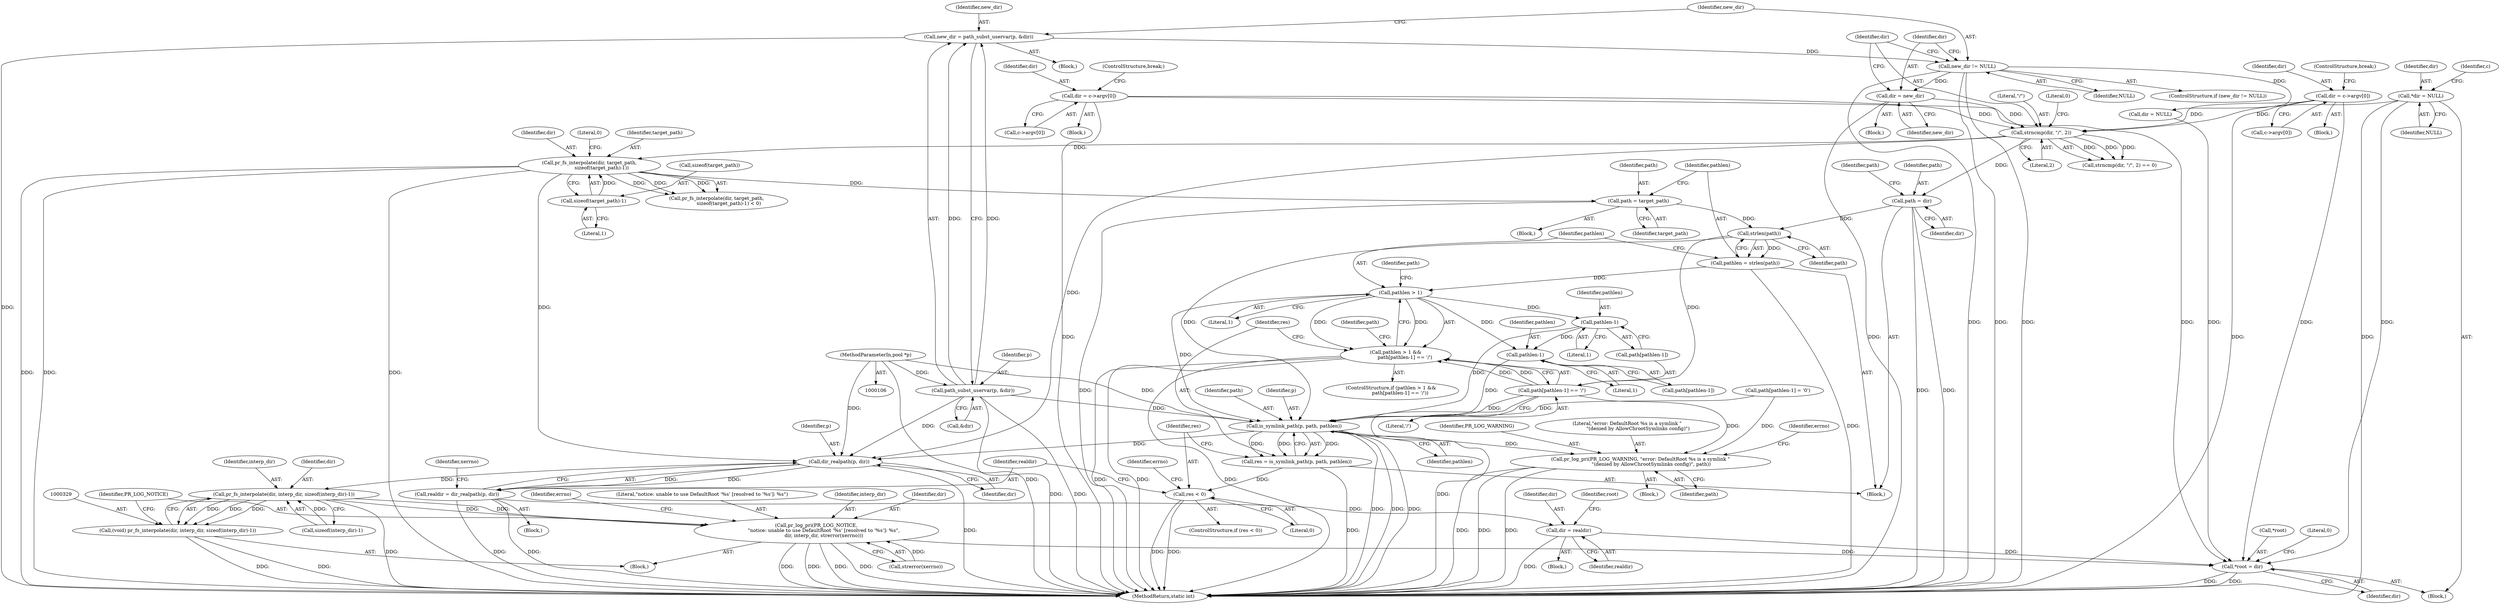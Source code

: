 digraph "0_proftpd_ecff21e0d0e84f35c299ef91d7fda088e516d4ed@API" {
"1000257" [label="(Call,strlen(path))"];
"1000252" [label="(Call,path = target_path)"];
"1000240" [label="(Call,pr_fs_interpolate(dir, target_path,\n                sizeof(target_path)-1))"];
"1000199" [label="(Call,strncmp(dir, \"/\", 2))"];
"1000116" [label="(Call,*dir = NULL)"];
"1000140" [label="(Call,dir = c->argv[0])"];
"1000194" [label="(Call,dir = new_dir)"];
"1000190" [label="(Call,new_dir != NULL)"];
"1000183" [label="(Call,new_dir = path_subst_uservar(p, &dir))"];
"1000185" [label="(Call,path_subst_uservar(p, &dir))"];
"1000107" [label="(MethodParameterIn,pool *p)"];
"1000161" [label="(Call,dir = c->argv[0])"];
"1000243" [label="(Call,sizeof(target_path)-1)"];
"1000223" [label="(Call,path = dir)"];
"1000255" [label="(Call,pathlen = strlen(path))"];
"1000261" [label="(Call,pathlen > 1)"];
"1000260" [label="(Call,pathlen > 1 &&\n            path[pathlen-1] == '/')"];
"1000267" [label="(Call,pathlen-1)"];
"1000275" [label="(Call,pathlen-1)"];
"1000281" [label="(Call,is_symlink_path(p, path, pathlen))"];
"1000279" [label="(Call,res = is_symlink_path(p, path, pathlen))"];
"1000286" [label="(Call,res < 0)"];
"1000295" [label="(Call,pr_log_pri(PR_LOG_WARNING, \"error: DefaultRoot %s is a symlink \"\n              \"(denied by AllowChrootSymlinks config)\", path))"];
"1000308" [label="(Call,dir_realpath(p, dir))"];
"1000306" [label="(Call,realdir = dir_realpath(p, dir))"];
"1000317" [label="(Call,dir = realdir)"];
"1000347" [label="(Call,*root = dir)"];
"1000330" [label="(Call,pr_fs_interpolate(dir, interp_dir, sizeof(interp_dir)-1))"];
"1000328" [label="(Call,(void) pr_fs_interpolate(dir, interp_dir, sizeof(interp_dir)-1))"];
"1000337" [label="(Call,pr_log_pri(PR_LOG_NOTICE,\n          \"notice: unable to use DefaultRoot '%s' [resolved to '%s']: %s\",\n          dir, interp_dir, strerror(xerrno)))"];
"1000264" [label="(Call,path[pathlen-1] == '/')"];
"1000328" [label="(Call,(void) pr_fs_interpolate(dir, interp_dir, sizeof(interp_dir)-1))"];
"1000209" [label="(Block,)"];
"1000341" [label="(Identifier,interp_dir)"];
"1000331" [label="(Identifier,dir)"];
"1000265" [label="(Call,path[pathlen-1])"];
"1000280" [label="(Identifier,res)"];
"1000266" [label="(Identifier,path)"];
"1000273" [label="(Call,path[pathlen-1])"];
"1000317" [label="(Call,dir = realdir)"];
"1000276" [label="(Identifier,pathlen)"];
"1000225" [label="(Identifier,dir)"];
"1000284" [label="(Identifier,pathlen)"];
"1000294" [label="(Block,)"];
"1000310" [label="(Identifier,dir)"];
"1000139" [label="(Block,)"];
"1000253" [label="(Identifier,path)"];
"1000191" [label="(Identifier,new_dir)"];
"1000260" [label="(Call,pathlen > 1 &&\n            path[pathlen-1] == '/')"];
"1000160" [label="(Block,)"];
"1000162" [label="(Identifier,dir)"];
"1000244" [label="(Call,sizeof(target_path))"];
"1000269" [label="(Literal,1)"];
"1000190" [label="(Call,new_dir != NULL)"];
"1000307" [label="(Identifier,realdir)"];
"1000275" [label="(Call,pathlen-1)"];
"1000353" [label="(MethodReturn,static int)"];
"1000195" [label="(Identifier,dir)"];
"1000258" [label="(Identifier,path)"];
"1000239" [label="(Call,pr_fs_interpolate(dir, target_path,\n                sizeof(target_path)-1) < 0)"];
"1000121" [label="(Identifier,c)"];
"1000201" [label="(Literal,\"/\")"];
"1000141" [label="(Identifier,dir)"];
"1000348" [label="(Call,*root)"];
"1000223" [label="(Call,path = dir)"];
"1000118" [label="(Identifier,NULL)"];
"1000246" [label="(Literal,1)"];
"1000281" [label="(Call,is_symlink_path(p, path, pathlen))"];
"1000163" [label="(Call,c->argv[0])"];
"1000272" [label="(Call,path[pathlen-1] = '\0')"];
"1000229" [label="(Identifier,path)"];
"1000186" [label="(Identifier,p)"];
"1000117" [label="(Identifier,dir)"];
"1000318" [label="(Identifier,dir)"];
"1000196" [label="(Identifier,new_dir)"];
"1000193" [label="(Block,)"];
"1000338" [label="(Identifier,PR_LOG_NOTICE)"];
"1000187" [label="(Call,&dir)"];
"1000300" [label="(Identifier,errno)"];
"1000279" [label="(Call,res = is_symlink_path(p, path, pathlen))"];
"1000274" [label="(Identifier,path)"];
"1000261" [label="(Call,pathlen > 1)"];
"1000287" [label="(Identifier,res)"];
"1000309" [label="(Identifier,p)"];
"1000342" [label="(Call,strerror(xerrno))"];
"1000110" [label="(Block,)"];
"1000296" [label="(Identifier,PR_LOG_WARNING)"];
"1000270" [label="(Literal,'/')"];
"1000181" [label="(Block,)"];
"1000337" [label="(Call,pr_log_pri(PR_LOG_NOTICE,\n          \"notice: unable to use DefaultRoot '%s' [resolved to '%s']: %s\",\n          dir, interp_dir, strerror(xerrno)))"];
"1000199" [label="(Call,strncmp(dir, \"/\", 2))"];
"1000242" [label="(Identifier,target_path)"];
"1000298" [label="(Identifier,path)"];
"1000147" [label="(ControlStructure,break;)"];
"1000241" [label="(Identifier,dir)"];
"1000237" [label="(Block,)"];
"1000306" [label="(Call,realdir = dir_realpath(p, dir))"];
"1000194" [label="(Call,dir = new_dir)"];
"1000350" [label="(Identifier,dir)"];
"1000247" [label="(Literal,0)"];
"1000321" [label="(Block,)"];
"1000340" [label="(Identifier,dir)"];
"1000277" [label="(Literal,1)"];
"1000267" [label="(Call,pathlen-1)"];
"1000200" [label="(Identifier,dir)"];
"1000189" [label="(ControlStructure,if (new_dir != NULL))"];
"1000345" [label="(Identifier,errno)"];
"1000288" [label="(Literal,0)"];
"1000185" [label="(Call,path_subst_uservar(p, &dir))"];
"1000168" [label="(ControlStructure,break;)"];
"1000349" [label="(Identifier,root)"];
"1000254" [label="(Identifier,target_path)"];
"1000312" [label="(Identifier,xerrno)"];
"1000202" [label="(Literal,2)"];
"1000203" [label="(Literal,0)"];
"1000192" [label="(Identifier,NULL)"];
"1000240" [label="(Call,pr_fs_interpolate(dir, target_path,\n                sizeof(target_path)-1))"];
"1000347" [label="(Call,*root = dir)"];
"1000295" [label="(Call,pr_log_pri(PR_LOG_WARNING, \"error: DefaultRoot %s is a symlink \"\n              \"(denied by AllowChrootSymlinks config)\", path))"];
"1000268" [label="(Identifier,pathlen)"];
"1000316" [label="(Block,)"];
"1000257" [label="(Call,strlen(path))"];
"1000116" [label="(Call,*dir = NULL)"];
"1000255" [label="(Call,pathlen = strlen(path))"];
"1000333" [label="(Call,sizeof(interp_dir)-1)"];
"1000198" [label="(Call,strncmp(dir, \"/\", 2) == 0)"];
"1000259" [label="(ControlStructure,if (pathlen > 1 &&\n            path[pathlen-1] == '/'))"];
"1000283" [label="(Identifier,path)"];
"1000183" [label="(Call,new_dir = path_subst_uservar(p, &dir))"];
"1000140" [label="(Call,dir = c->argv[0])"];
"1000319" [label="(Identifier,realdir)"];
"1000263" [label="(Literal,1)"];
"1000332" [label="(Identifier,interp_dir)"];
"1000224" [label="(Identifier,path)"];
"1000262" [label="(Identifier,pathlen)"];
"1000285" [label="(ControlStructure,if (res < 0))"];
"1000161" [label="(Call,dir = c->argv[0])"];
"1000330" [label="(Call,pr_fs_interpolate(dir, interp_dir, sizeof(interp_dir)-1))"];
"1000256" [label="(Identifier,pathlen)"];
"1000282" [label="(Identifier,p)"];
"1000286" [label="(Call,res < 0)"];
"1000142" [label="(Call,c->argv[0])"];
"1000352" [label="(Literal,0)"];
"1000205" [label="(Call,dir = NULL)"];
"1000243" [label="(Call,sizeof(target_path)-1)"];
"1000264" [label="(Call,path[pathlen-1] == '/')"];
"1000107" [label="(MethodParameterIn,pool *p)"];
"1000184" [label="(Identifier,new_dir)"];
"1000219" [label="(Block,)"];
"1000292" [label="(Identifier,errno)"];
"1000297" [label="(Literal,\"error: DefaultRoot %s is a symlink \"\n              \"(denied by AllowChrootSymlinks config)\")"];
"1000339" [label="(Literal,\"notice: unable to use DefaultRoot '%s' [resolved to '%s']: %s\")"];
"1000308" [label="(Call,dir_realpath(p, dir))"];
"1000252" [label="(Call,path = target_path)"];
"1000257" -> "1000255"  [label="AST: "];
"1000257" -> "1000258"  [label="CFG: "];
"1000258" -> "1000257"  [label="AST: "];
"1000255" -> "1000257"  [label="CFG: "];
"1000257" -> "1000255"  [label="DDG: "];
"1000252" -> "1000257"  [label="DDG: "];
"1000223" -> "1000257"  [label="DDG: "];
"1000257" -> "1000264"  [label="DDG: "];
"1000257" -> "1000281"  [label="DDG: "];
"1000252" -> "1000237"  [label="AST: "];
"1000252" -> "1000254"  [label="CFG: "];
"1000253" -> "1000252"  [label="AST: "];
"1000254" -> "1000252"  [label="AST: "];
"1000256" -> "1000252"  [label="CFG: "];
"1000252" -> "1000353"  [label="DDG: "];
"1000240" -> "1000252"  [label="DDG: "];
"1000240" -> "1000239"  [label="AST: "];
"1000240" -> "1000243"  [label="CFG: "];
"1000241" -> "1000240"  [label="AST: "];
"1000242" -> "1000240"  [label="AST: "];
"1000243" -> "1000240"  [label="AST: "];
"1000247" -> "1000240"  [label="CFG: "];
"1000240" -> "1000353"  [label="DDG: "];
"1000240" -> "1000353"  [label="DDG: "];
"1000240" -> "1000353"  [label="DDG: "];
"1000240" -> "1000239"  [label="DDG: "];
"1000240" -> "1000239"  [label="DDG: "];
"1000240" -> "1000239"  [label="DDG: "];
"1000199" -> "1000240"  [label="DDG: "];
"1000243" -> "1000240"  [label="DDG: "];
"1000240" -> "1000308"  [label="DDG: "];
"1000199" -> "1000198"  [label="AST: "];
"1000199" -> "1000202"  [label="CFG: "];
"1000200" -> "1000199"  [label="AST: "];
"1000201" -> "1000199"  [label="AST: "];
"1000202" -> "1000199"  [label="AST: "];
"1000203" -> "1000199"  [label="CFG: "];
"1000199" -> "1000198"  [label="DDG: "];
"1000199" -> "1000198"  [label="DDG: "];
"1000199" -> "1000198"  [label="DDG: "];
"1000116" -> "1000199"  [label="DDG: "];
"1000140" -> "1000199"  [label="DDG: "];
"1000194" -> "1000199"  [label="DDG: "];
"1000161" -> "1000199"  [label="DDG: "];
"1000199" -> "1000223"  [label="DDG: "];
"1000199" -> "1000308"  [label="DDG: "];
"1000116" -> "1000110"  [label="AST: "];
"1000116" -> "1000118"  [label="CFG: "];
"1000117" -> "1000116"  [label="AST: "];
"1000118" -> "1000116"  [label="AST: "];
"1000121" -> "1000116"  [label="CFG: "];
"1000116" -> "1000353"  [label="DDG: "];
"1000116" -> "1000347"  [label="DDG: "];
"1000140" -> "1000139"  [label="AST: "];
"1000140" -> "1000142"  [label="CFG: "];
"1000141" -> "1000140"  [label="AST: "];
"1000142" -> "1000140"  [label="AST: "];
"1000147" -> "1000140"  [label="CFG: "];
"1000140" -> "1000353"  [label="DDG: "];
"1000140" -> "1000347"  [label="DDG: "];
"1000194" -> "1000193"  [label="AST: "];
"1000194" -> "1000196"  [label="CFG: "];
"1000195" -> "1000194"  [label="AST: "];
"1000196" -> "1000194"  [label="AST: "];
"1000200" -> "1000194"  [label="CFG: "];
"1000194" -> "1000353"  [label="DDG: "];
"1000190" -> "1000194"  [label="DDG: "];
"1000190" -> "1000189"  [label="AST: "];
"1000190" -> "1000192"  [label="CFG: "];
"1000191" -> "1000190"  [label="AST: "];
"1000192" -> "1000190"  [label="AST: "];
"1000195" -> "1000190"  [label="CFG: "];
"1000200" -> "1000190"  [label="CFG: "];
"1000190" -> "1000353"  [label="DDG: "];
"1000190" -> "1000353"  [label="DDG: "];
"1000190" -> "1000353"  [label="DDG: "];
"1000183" -> "1000190"  [label="DDG: "];
"1000190" -> "1000205"  [label="DDG: "];
"1000183" -> "1000181"  [label="AST: "];
"1000183" -> "1000185"  [label="CFG: "];
"1000184" -> "1000183"  [label="AST: "];
"1000185" -> "1000183"  [label="AST: "];
"1000191" -> "1000183"  [label="CFG: "];
"1000183" -> "1000353"  [label="DDG: "];
"1000185" -> "1000183"  [label="DDG: "];
"1000185" -> "1000183"  [label="DDG: "];
"1000185" -> "1000187"  [label="CFG: "];
"1000186" -> "1000185"  [label="AST: "];
"1000187" -> "1000185"  [label="AST: "];
"1000185" -> "1000353"  [label="DDG: "];
"1000185" -> "1000353"  [label="DDG: "];
"1000107" -> "1000185"  [label="DDG: "];
"1000185" -> "1000281"  [label="DDG: "];
"1000185" -> "1000308"  [label="DDG: "];
"1000107" -> "1000106"  [label="AST: "];
"1000107" -> "1000353"  [label="DDG: "];
"1000107" -> "1000281"  [label="DDG: "];
"1000107" -> "1000308"  [label="DDG: "];
"1000161" -> "1000160"  [label="AST: "];
"1000161" -> "1000163"  [label="CFG: "];
"1000162" -> "1000161"  [label="AST: "];
"1000163" -> "1000161"  [label="AST: "];
"1000168" -> "1000161"  [label="CFG: "];
"1000161" -> "1000353"  [label="DDG: "];
"1000161" -> "1000347"  [label="DDG: "];
"1000243" -> "1000246"  [label="CFG: "];
"1000244" -> "1000243"  [label="AST: "];
"1000246" -> "1000243"  [label="AST: "];
"1000223" -> "1000219"  [label="AST: "];
"1000223" -> "1000225"  [label="CFG: "];
"1000224" -> "1000223"  [label="AST: "];
"1000225" -> "1000223"  [label="AST: "];
"1000229" -> "1000223"  [label="CFG: "];
"1000223" -> "1000353"  [label="DDG: "];
"1000223" -> "1000353"  [label="DDG: "];
"1000255" -> "1000219"  [label="AST: "];
"1000256" -> "1000255"  [label="AST: "];
"1000262" -> "1000255"  [label="CFG: "];
"1000255" -> "1000353"  [label="DDG: "];
"1000255" -> "1000261"  [label="DDG: "];
"1000261" -> "1000260"  [label="AST: "];
"1000261" -> "1000263"  [label="CFG: "];
"1000262" -> "1000261"  [label="AST: "];
"1000263" -> "1000261"  [label="AST: "];
"1000266" -> "1000261"  [label="CFG: "];
"1000260" -> "1000261"  [label="CFG: "];
"1000261" -> "1000260"  [label="DDG: "];
"1000261" -> "1000260"  [label="DDG: "];
"1000261" -> "1000267"  [label="DDG: "];
"1000261" -> "1000275"  [label="DDG: "];
"1000261" -> "1000281"  [label="DDG: "];
"1000260" -> "1000259"  [label="AST: "];
"1000260" -> "1000264"  [label="CFG: "];
"1000264" -> "1000260"  [label="AST: "];
"1000274" -> "1000260"  [label="CFG: "];
"1000280" -> "1000260"  [label="CFG: "];
"1000260" -> "1000353"  [label="DDG: "];
"1000260" -> "1000353"  [label="DDG: "];
"1000260" -> "1000353"  [label="DDG: "];
"1000264" -> "1000260"  [label="DDG: "];
"1000264" -> "1000260"  [label="DDG: "];
"1000267" -> "1000265"  [label="AST: "];
"1000267" -> "1000269"  [label="CFG: "];
"1000268" -> "1000267"  [label="AST: "];
"1000269" -> "1000267"  [label="AST: "];
"1000265" -> "1000267"  [label="CFG: "];
"1000267" -> "1000275"  [label="DDG: "];
"1000267" -> "1000281"  [label="DDG: "];
"1000275" -> "1000273"  [label="AST: "];
"1000275" -> "1000277"  [label="CFG: "];
"1000276" -> "1000275"  [label="AST: "];
"1000277" -> "1000275"  [label="AST: "];
"1000273" -> "1000275"  [label="CFG: "];
"1000275" -> "1000281"  [label="DDG: "];
"1000281" -> "1000279"  [label="AST: "];
"1000281" -> "1000284"  [label="CFG: "];
"1000282" -> "1000281"  [label="AST: "];
"1000283" -> "1000281"  [label="AST: "];
"1000284" -> "1000281"  [label="AST: "];
"1000279" -> "1000281"  [label="CFG: "];
"1000281" -> "1000353"  [label="DDG: "];
"1000281" -> "1000353"  [label="DDG: "];
"1000281" -> "1000353"  [label="DDG: "];
"1000281" -> "1000279"  [label="DDG: "];
"1000281" -> "1000279"  [label="DDG: "];
"1000281" -> "1000279"  [label="DDG: "];
"1000264" -> "1000281"  [label="DDG: "];
"1000272" -> "1000281"  [label="DDG: "];
"1000281" -> "1000295"  [label="DDG: "];
"1000281" -> "1000308"  [label="DDG: "];
"1000279" -> "1000219"  [label="AST: "];
"1000280" -> "1000279"  [label="AST: "];
"1000287" -> "1000279"  [label="CFG: "];
"1000279" -> "1000353"  [label="DDG: "];
"1000279" -> "1000286"  [label="DDG: "];
"1000286" -> "1000285"  [label="AST: "];
"1000286" -> "1000288"  [label="CFG: "];
"1000287" -> "1000286"  [label="AST: "];
"1000288" -> "1000286"  [label="AST: "];
"1000292" -> "1000286"  [label="CFG: "];
"1000307" -> "1000286"  [label="CFG: "];
"1000286" -> "1000353"  [label="DDG: "];
"1000286" -> "1000353"  [label="DDG: "];
"1000295" -> "1000294"  [label="AST: "];
"1000295" -> "1000298"  [label="CFG: "];
"1000296" -> "1000295"  [label="AST: "];
"1000297" -> "1000295"  [label="AST: "];
"1000298" -> "1000295"  [label="AST: "];
"1000300" -> "1000295"  [label="CFG: "];
"1000295" -> "1000353"  [label="DDG: "];
"1000295" -> "1000353"  [label="DDG: "];
"1000295" -> "1000353"  [label="DDG: "];
"1000264" -> "1000295"  [label="DDG: "];
"1000272" -> "1000295"  [label="DDG: "];
"1000308" -> "1000306"  [label="AST: "];
"1000308" -> "1000310"  [label="CFG: "];
"1000309" -> "1000308"  [label="AST: "];
"1000310" -> "1000308"  [label="AST: "];
"1000306" -> "1000308"  [label="CFG: "];
"1000308" -> "1000353"  [label="DDG: "];
"1000308" -> "1000306"  [label="DDG: "];
"1000308" -> "1000306"  [label="DDG: "];
"1000308" -> "1000330"  [label="DDG: "];
"1000306" -> "1000209"  [label="AST: "];
"1000307" -> "1000306"  [label="AST: "];
"1000312" -> "1000306"  [label="CFG: "];
"1000306" -> "1000353"  [label="DDG: "];
"1000306" -> "1000353"  [label="DDG: "];
"1000306" -> "1000317"  [label="DDG: "];
"1000317" -> "1000316"  [label="AST: "];
"1000317" -> "1000319"  [label="CFG: "];
"1000318" -> "1000317"  [label="AST: "];
"1000319" -> "1000317"  [label="AST: "];
"1000349" -> "1000317"  [label="CFG: "];
"1000317" -> "1000353"  [label="DDG: "];
"1000317" -> "1000347"  [label="DDG: "];
"1000347" -> "1000110"  [label="AST: "];
"1000347" -> "1000350"  [label="CFG: "];
"1000348" -> "1000347"  [label="AST: "];
"1000350" -> "1000347"  [label="AST: "];
"1000352" -> "1000347"  [label="CFG: "];
"1000347" -> "1000353"  [label="DDG: "];
"1000347" -> "1000353"  [label="DDG: "];
"1000337" -> "1000347"  [label="DDG: "];
"1000205" -> "1000347"  [label="DDG: "];
"1000330" -> "1000328"  [label="AST: "];
"1000330" -> "1000333"  [label="CFG: "];
"1000331" -> "1000330"  [label="AST: "];
"1000332" -> "1000330"  [label="AST: "];
"1000333" -> "1000330"  [label="AST: "];
"1000328" -> "1000330"  [label="CFG: "];
"1000330" -> "1000353"  [label="DDG: "];
"1000330" -> "1000328"  [label="DDG: "];
"1000330" -> "1000328"  [label="DDG: "];
"1000330" -> "1000328"  [label="DDG: "];
"1000333" -> "1000330"  [label="DDG: "];
"1000330" -> "1000337"  [label="DDG: "];
"1000330" -> "1000337"  [label="DDG: "];
"1000328" -> "1000321"  [label="AST: "];
"1000329" -> "1000328"  [label="AST: "];
"1000338" -> "1000328"  [label="CFG: "];
"1000328" -> "1000353"  [label="DDG: "];
"1000328" -> "1000353"  [label="DDG: "];
"1000337" -> "1000321"  [label="AST: "];
"1000337" -> "1000342"  [label="CFG: "];
"1000338" -> "1000337"  [label="AST: "];
"1000339" -> "1000337"  [label="AST: "];
"1000340" -> "1000337"  [label="AST: "];
"1000341" -> "1000337"  [label="AST: "];
"1000342" -> "1000337"  [label="AST: "];
"1000345" -> "1000337"  [label="CFG: "];
"1000337" -> "1000353"  [label="DDG: "];
"1000337" -> "1000353"  [label="DDG: "];
"1000337" -> "1000353"  [label="DDG: "];
"1000337" -> "1000353"  [label="DDG: "];
"1000342" -> "1000337"  [label="DDG: "];
"1000264" -> "1000270"  [label="CFG: "];
"1000265" -> "1000264"  [label="AST: "];
"1000270" -> "1000264"  [label="AST: "];
"1000264" -> "1000353"  [label="DDG: "];
}
